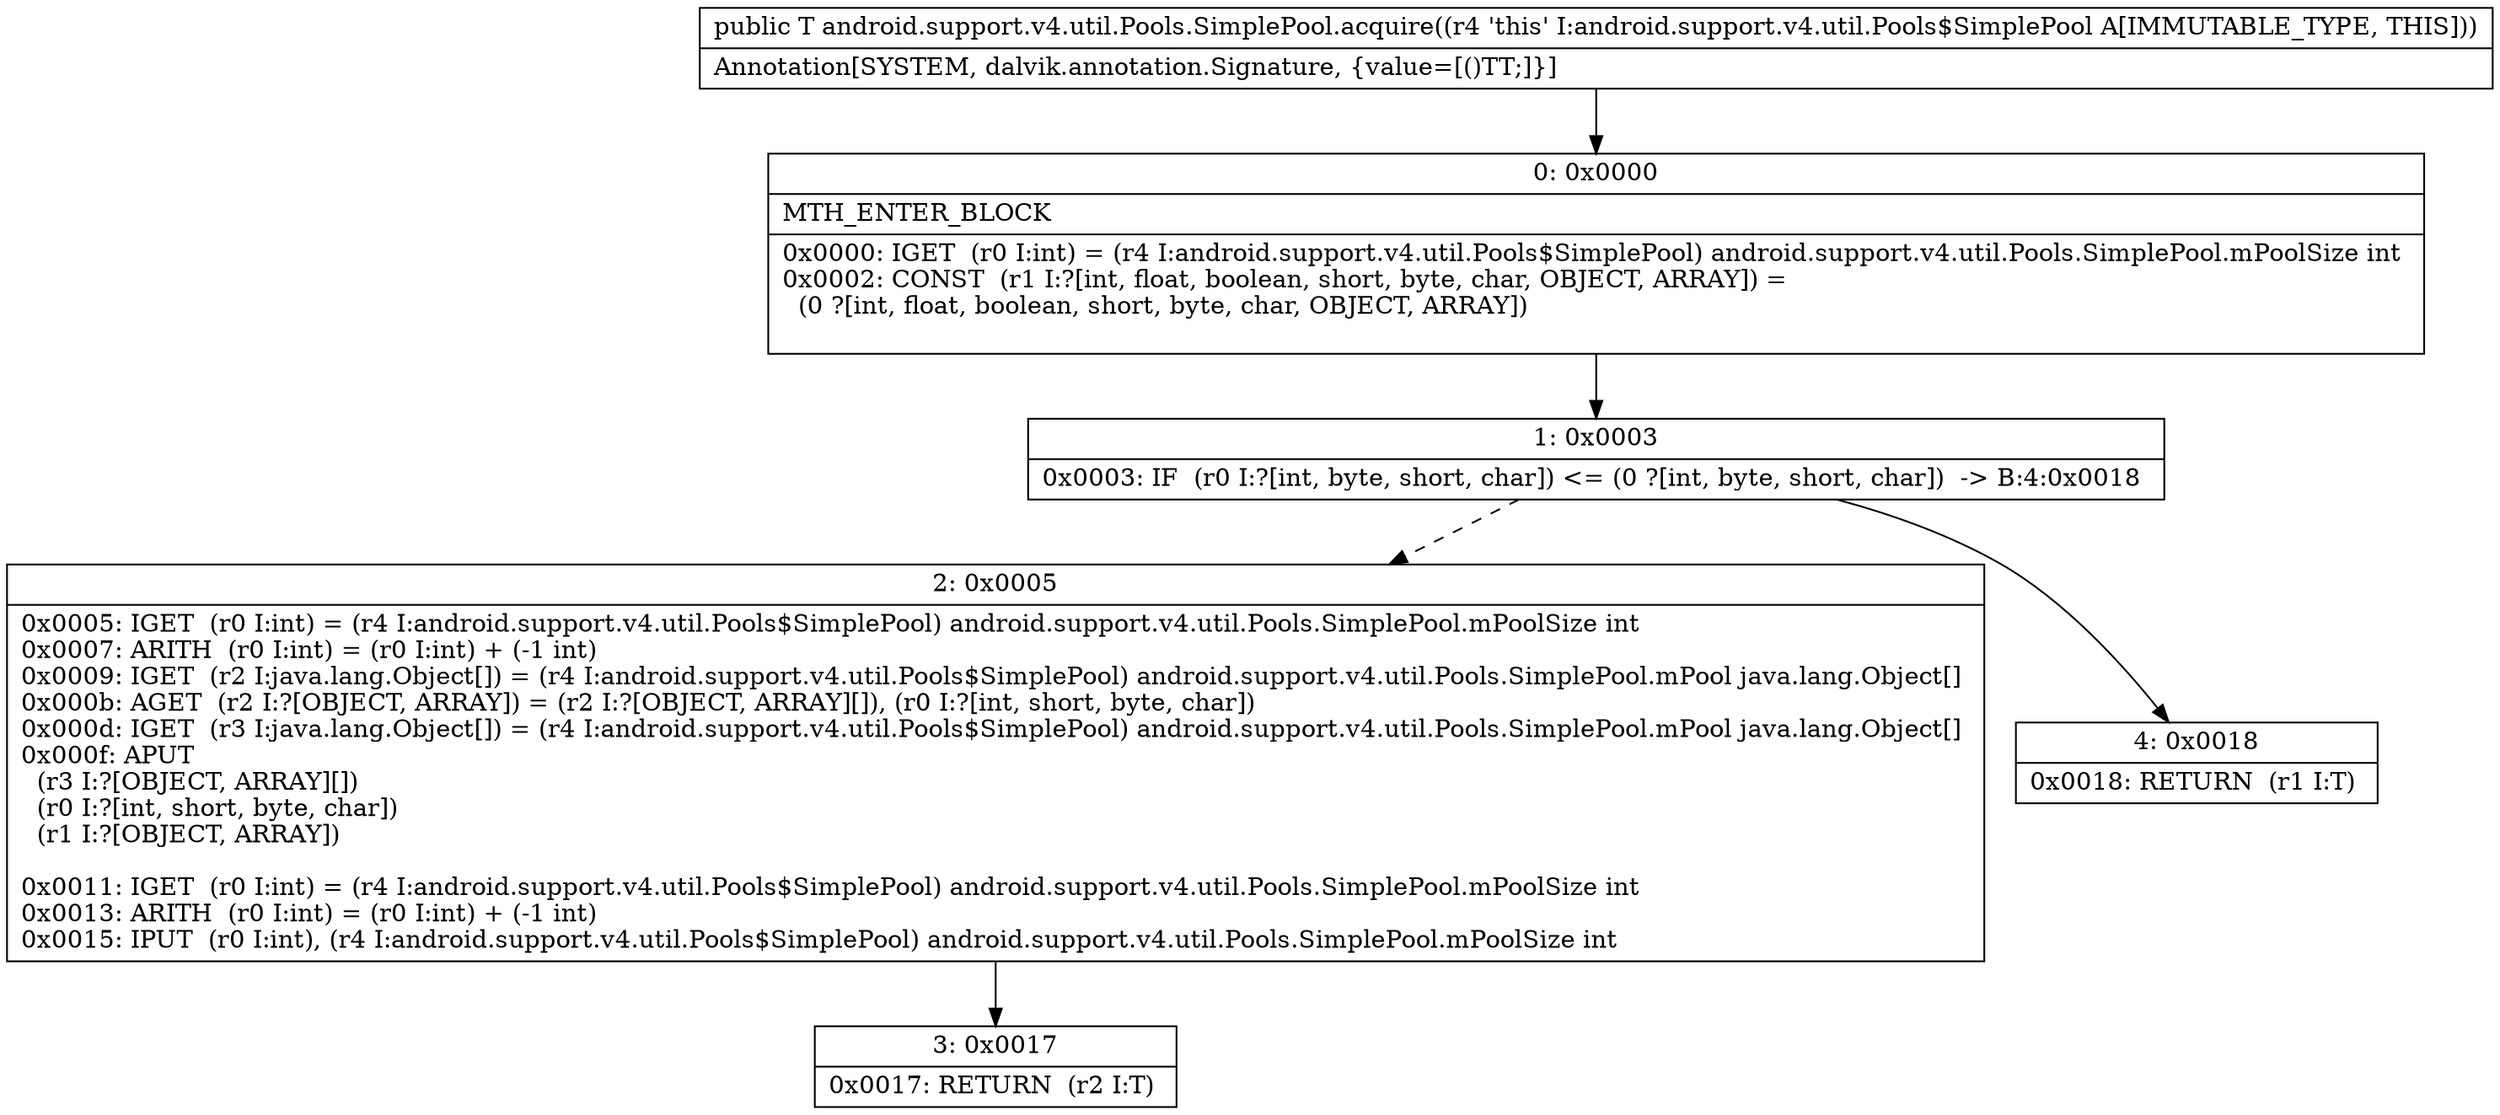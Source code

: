 digraph "CFG forandroid.support.v4.util.Pools.SimplePool.acquire()Ljava\/lang\/Object;" {
Node_0 [shape=record,label="{0\:\ 0x0000|MTH_ENTER_BLOCK\l|0x0000: IGET  (r0 I:int) = (r4 I:android.support.v4.util.Pools$SimplePool) android.support.v4.util.Pools.SimplePool.mPoolSize int \l0x0002: CONST  (r1 I:?[int, float, boolean, short, byte, char, OBJECT, ARRAY]) = \l  (0 ?[int, float, boolean, short, byte, char, OBJECT, ARRAY])\l \l}"];
Node_1 [shape=record,label="{1\:\ 0x0003|0x0003: IF  (r0 I:?[int, byte, short, char]) \<= (0 ?[int, byte, short, char])  \-\> B:4:0x0018 \l}"];
Node_2 [shape=record,label="{2\:\ 0x0005|0x0005: IGET  (r0 I:int) = (r4 I:android.support.v4.util.Pools$SimplePool) android.support.v4.util.Pools.SimplePool.mPoolSize int \l0x0007: ARITH  (r0 I:int) = (r0 I:int) + (\-1 int) \l0x0009: IGET  (r2 I:java.lang.Object[]) = (r4 I:android.support.v4.util.Pools$SimplePool) android.support.v4.util.Pools.SimplePool.mPool java.lang.Object[] \l0x000b: AGET  (r2 I:?[OBJECT, ARRAY]) = (r2 I:?[OBJECT, ARRAY][]), (r0 I:?[int, short, byte, char]) \l0x000d: IGET  (r3 I:java.lang.Object[]) = (r4 I:android.support.v4.util.Pools$SimplePool) android.support.v4.util.Pools.SimplePool.mPool java.lang.Object[] \l0x000f: APUT  \l  (r3 I:?[OBJECT, ARRAY][])\l  (r0 I:?[int, short, byte, char])\l  (r1 I:?[OBJECT, ARRAY])\l \l0x0011: IGET  (r0 I:int) = (r4 I:android.support.v4.util.Pools$SimplePool) android.support.v4.util.Pools.SimplePool.mPoolSize int \l0x0013: ARITH  (r0 I:int) = (r0 I:int) + (\-1 int) \l0x0015: IPUT  (r0 I:int), (r4 I:android.support.v4.util.Pools$SimplePool) android.support.v4.util.Pools.SimplePool.mPoolSize int \l}"];
Node_3 [shape=record,label="{3\:\ 0x0017|0x0017: RETURN  (r2 I:T) \l}"];
Node_4 [shape=record,label="{4\:\ 0x0018|0x0018: RETURN  (r1 I:T) \l}"];
MethodNode[shape=record,label="{public T android.support.v4.util.Pools.SimplePool.acquire((r4 'this' I:android.support.v4.util.Pools$SimplePool A[IMMUTABLE_TYPE, THIS]))  | Annotation[SYSTEM, dalvik.annotation.Signature, \{value=[()TT;]\}]\l}"];
MethodNode -> Node_0;
Node_0 -> Node_1;
Node_1 -> Node_2[style=dashed];
Node_1 -> Node_4;
Node_2 -> Node_3;
}

